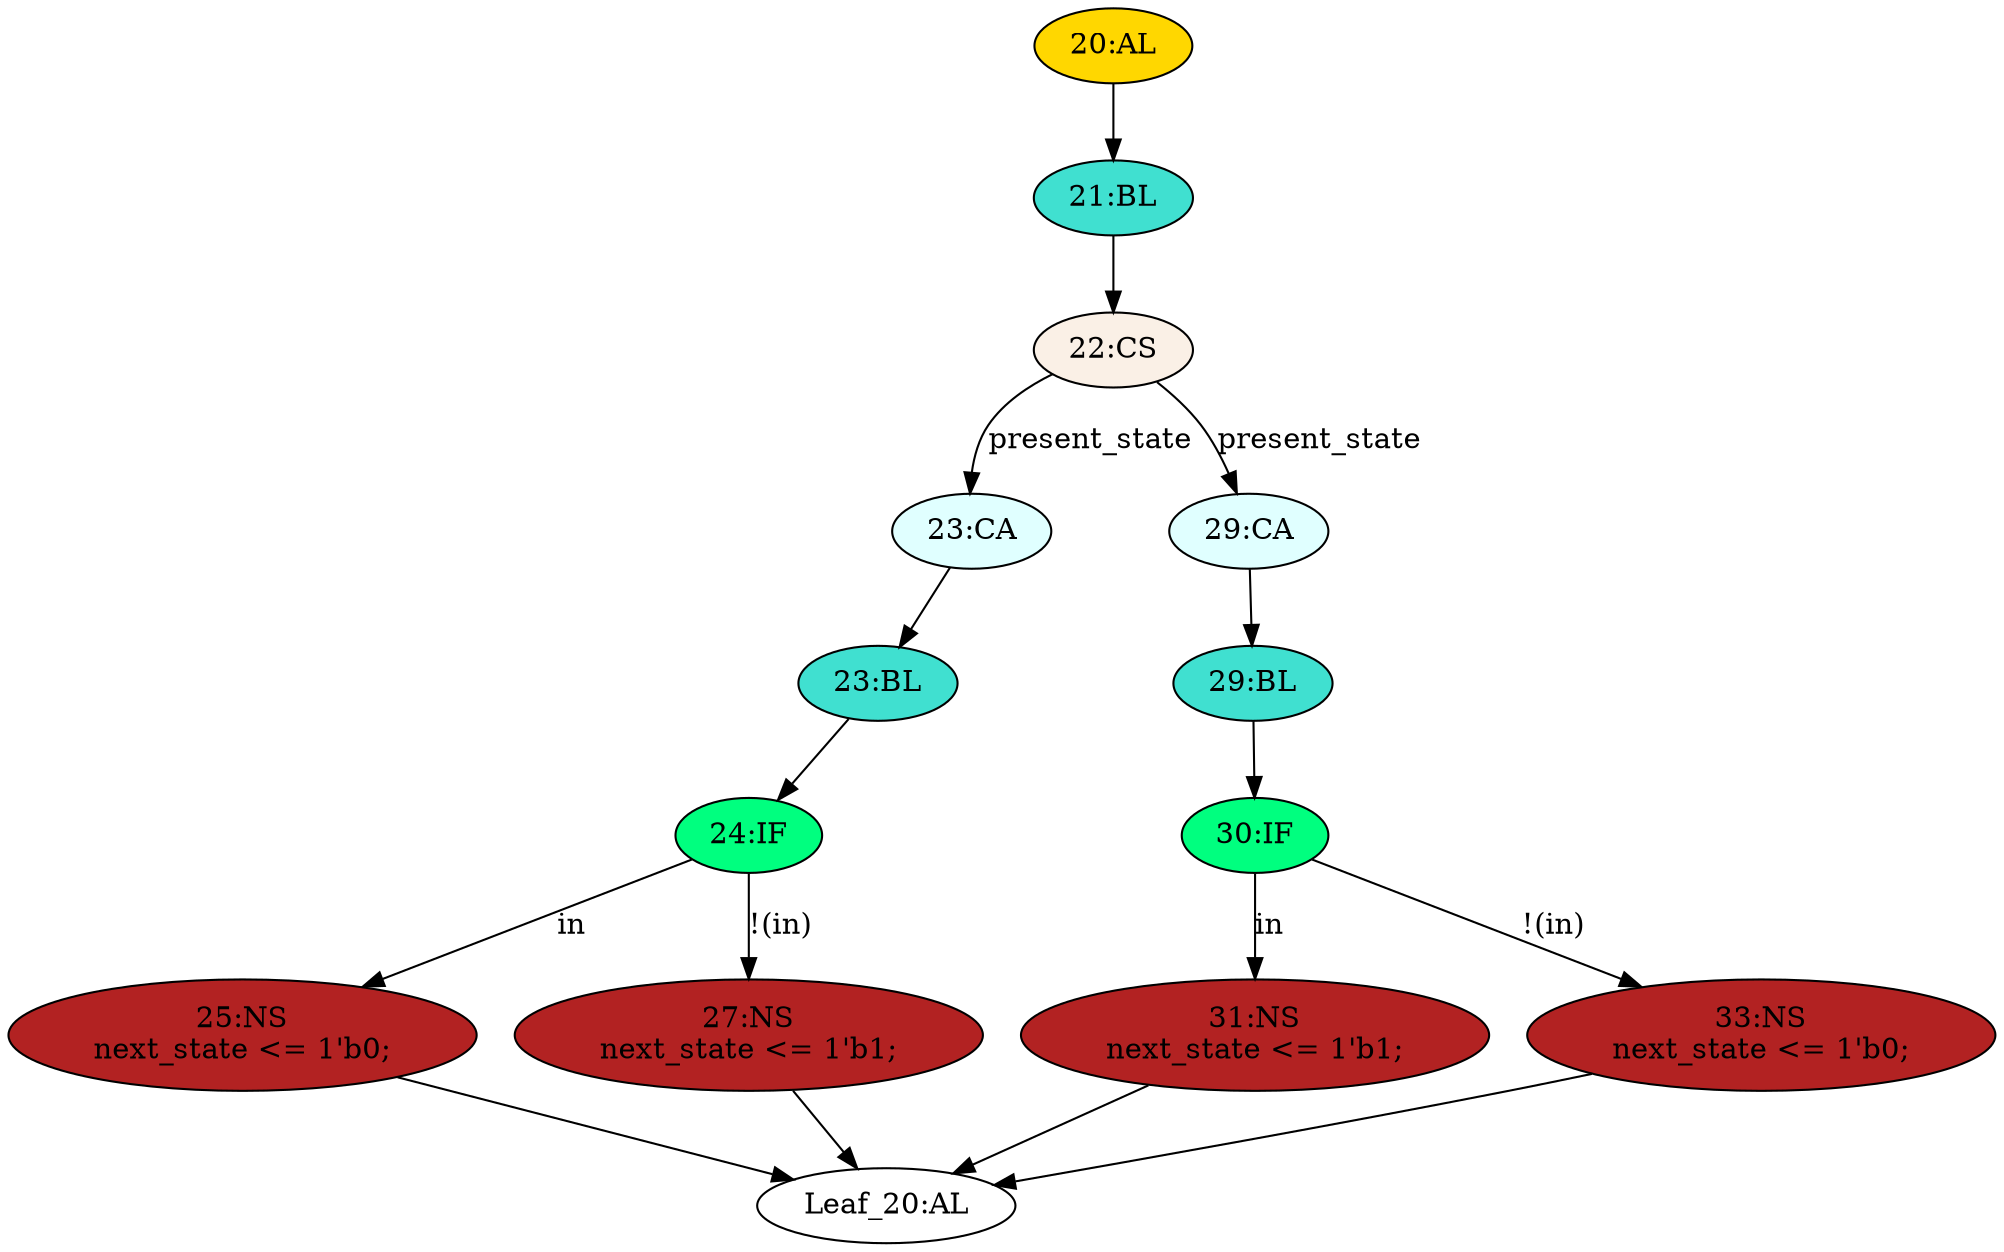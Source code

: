 strict digraph "" {
	node [label="\N"];
	"23:CA"	[ast="<pyverilog.vparser.ast.Case object at 0x7f70fa72b490>",
		fillcolor=lightcyan,
		label="23:CA",
		statements="[]",
		style=filled,
		typ=Case];
	"23:BL"	[ast="<pyverilog.vparser.ast.Block object at 0x7f70fa72b510>",
		fillcolor=turquoise,
		label="23:BL",
		statements="[]",
		style=filled,
		typ=Block];
	"23:CA" -> "23:BL"	[cond="[]",
		lineno=None];
	"20:AL"	[ast="<pyverilog.vparser.ast.Always object at 0x7f70fa72b1d0>",
		clk_sens=False,
		fillcolor=gold,
		label="20:AL",
		sens="['in', 'present_state']",
		statements="[]",
		style=filled,
		typ=Always,
		use_var="['present_state', 'in']"];
	"21:BL"	[ast="<pyverilog.vparser.ast.Block object at 0x7f70fa72b390>",
		fillcolor=turquoise,
		label="21:BL",
		statements="[]",
		style=filled,
		typ=Block];
	"20:AL" -> "21:BL"	[cond="[]",
		lineno=None];
	"22:CS"	[ast="<pyverilog.vparser.ast.CaseStatement object at 0x7f70fa72b3d0>",
		fillcolor=linen,
		label="22:CS",
		statements="[]",
		style=filled,
		typ=CaseStatement];
	"21:BL" -> "22:CS"	[cond="[]",
		lineno=None];
	"31:NS"	[ast="<pyverilog.vparser.ast.NonblockingSubstitution object at 0x7f70fa72b9d0>",
		fillcolor=firebrick,
		label="31:NS
next_state <= 1'b1;",
		statements="[<pyverilog.vparser.ast.NonblockingSubstitution object at 0x7f70fa72b9d0>]",
		style=filled,
		typ=NonblockingSubstitution];
	"Leaf_20:AL"	[def_var="['next_state']",
		label="Leaf_20:AL"];
	"31:NS" -> "Leaf_20:AL"	[cond="[]",
		lineno=None];
	"33:NS"	[ast="<pyverilog.vparser.ast.NonblockingSubstitution object at 0x7f70fa717f90>",
		fillcolor=firebrick,
		label="33:NS
next_state <= 1'b0;",
		statements="[<pyverilog.vparser.ast.NonblockingSubstitution object at 0x7f70fa717f90>]",
		style=filled,
		typ=NonblockingSubstitution];
	"33:NS" -> "Leaf_20:AL"	[cond="[]",
		lineno=None];
	"25:NS"	[ast="<pyverilog.vparser.ast.NonblockingSubstitution object at 0x7f70fa72b750>",
		fillcolor=firebrick,
		label="25:NS
next_state <= 1'b0;",
		statements="[<pyverilog.vparser.ast.NonblockingSubstitution object at 0x7f70fa72b750>]",
		style=filled,
		typ=NonblockingSubstitution];
	"25:NS" -> "Leaf_20:AL"	[cond="[]",
		lineno=None];
	"22:CS" -> "23:CA"	[cond="['present_state']",
		label=present_state,
		lineno=22];
	"29:CA"	[ast="<pyverilog.vparser.ast.Case object at 0x7f70fa72b8d0>",
		fillcolor=lightcyan,
		label="29:CA",
		statements="[]",
		style=filled,
		typ=Case];
	"22:CS" -> "29:CA"	[cond="['present_state']",
		label=present_state,
		lineno=22];
	"29:BL"	[ast="<pyverilog.vparser.ast.Block object at 0x7f70fa72b950>",
		fillcolor=turquoise,
		label="29:BL",
		statements="[]",
		style=filled,
		typ=Block];
	"29:CA" -> "29:BL"	[cond="[]",
		lineno=None];
	"27:NS"	[ast="<pyverilog.vparser.ast.NonblockingSubstitution object at 0x7f70fa72b5d0>",
		fillcolor=firebrick,
		label="27:NS
next_state <= 1'b1;",
		statements="[<pyverilog.vparser.ast.NonblockingSubstitution object at 0x7f70fa72b5d0>]",
		style=filled,
		typ=NonblockingSubstitution];
	"27:NS" -> "Leaf_20:AL"	[cond="[]",
		lineno=None];
	"24:IF"	[ast="<pyverilog.vparser.ast.IfStatement object at 0x7f70fa72b550>",
		fillcolor=springgreen,
		label="24:IF",
		statements="[]",
		style=filled,
		typ=IfStatement];
	"24:IF" -> "25:NS"	[cond="['in']",
		label=in,
		lineno=24];
	"24:IF" -> "27:NS"	[cond="['in']",
		label="!(in)",
		lineno=24];
	"30:IF"	[ast="<pyverilog.vparser.ast.IfStatement object at 0x7f70fa72b990>",
		fillcolor=springgreen,
		label="30:IF",
		statements="[]",
		style=filled,
		typ=IfStatement];
	"29:BL" -> "30:IF"	[cond="[]",
		lineno=None];
	"30:IF" -> "31:NS"	[cond="['in']",
		label=in,
		lineno=30];
	"30:IF" -> "33:NS"	[cond="['in']",
		label="!(in)",
		lineno=30];
	"23:BL" -> "24:IF"	[cond="[]",
		lineno=None];
}
